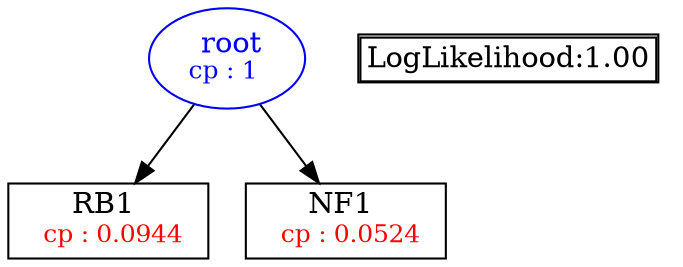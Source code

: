 digraph tree {
    "root" [label=<<font color='Blue'> root</font><br/><font color='Blue' POINT-SIZE='12'>cp : 1 </font>>, shape=oval, color=Blue];
    "S1" [label =<RB1 <br/> <font color='Red' POINT-SIZE='12'> cp : 0.0944 </font>>, shape=box];
    "S2" [label =<NF1 <br/> <font color='Red' POINT-SIZE='12'> cp : 0.0524 </font>>, shape=box];
    "root" -> "S1";
    "root" -> "S2";

    node[shape=plaintext]
    fontsize="10"
    struct1 [label=
    <<TABLE BORDER="1" CELLBORDER="1" CELLSPACING="0" >
    <TR><TD ALIGN="LEFT">LogLikelihood:1.00</TD></TR>
    </TABLE>>];

}
